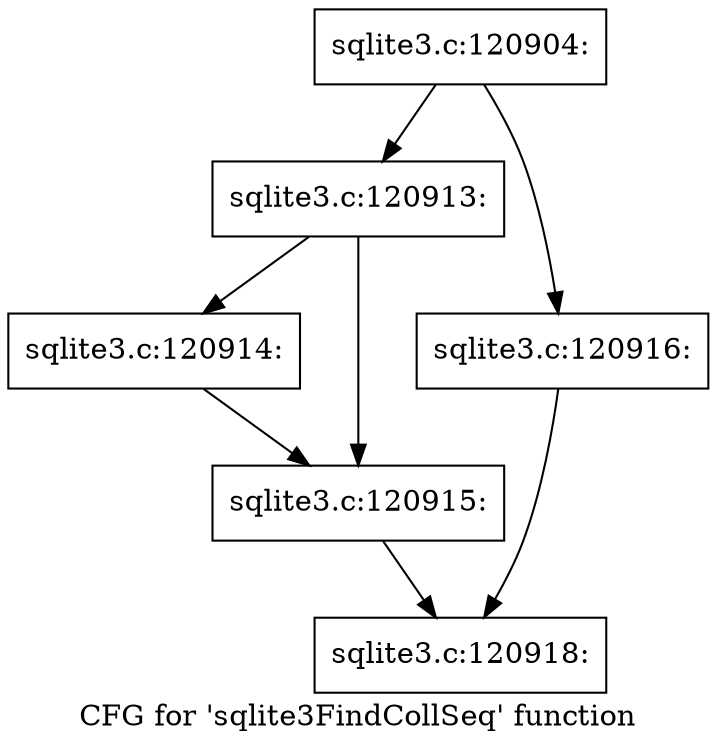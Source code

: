 digraph "CFG for 'sqlite3FindCollSeq' function" {
	label="CFG for 'sqlite3FindCollSeq' function";

	Node0x55c0f61912f0 [shape=record,label="{sqlite3.c:120904:}"];
	Node0x55c0f61912f0 -> Node0x55c0f8346fa0;
	Node0x55c0f61912f0 -> Node0x55c0f8347040;
	Node0x55c0f8346fa0 [shape=record,label="{sqlite3.c:120913:}"];
	Node0x55c0f8346fa0 -> Node0x55c0f61912a0;
	Node0x55c0f8346fa0 -> Node0x55c0f8347ab0;
	Node0x55c0f61912a0 [shape=record,label="{sqlite3.c:120914:}"];
	Node0x55c0f61912a0 -> Node0x55c0f8347ab0;
	Node0x55c0f8347ab0 [shape=record,label="{sqlite3.c:120915:}"];
	Node0x55c0f8347ab0 -> Node0x55c0f8346ff0;
	Node0x55c0f8347040 [shape=record,label="{sqlite3.c:120916:}"];
	Node0x55c0f8347040 -> Node0x55c0f8346ff0;
	Node0x55c0f8346ff0 [shape=record,label="{sqlite3.c:120918:}"];
}
